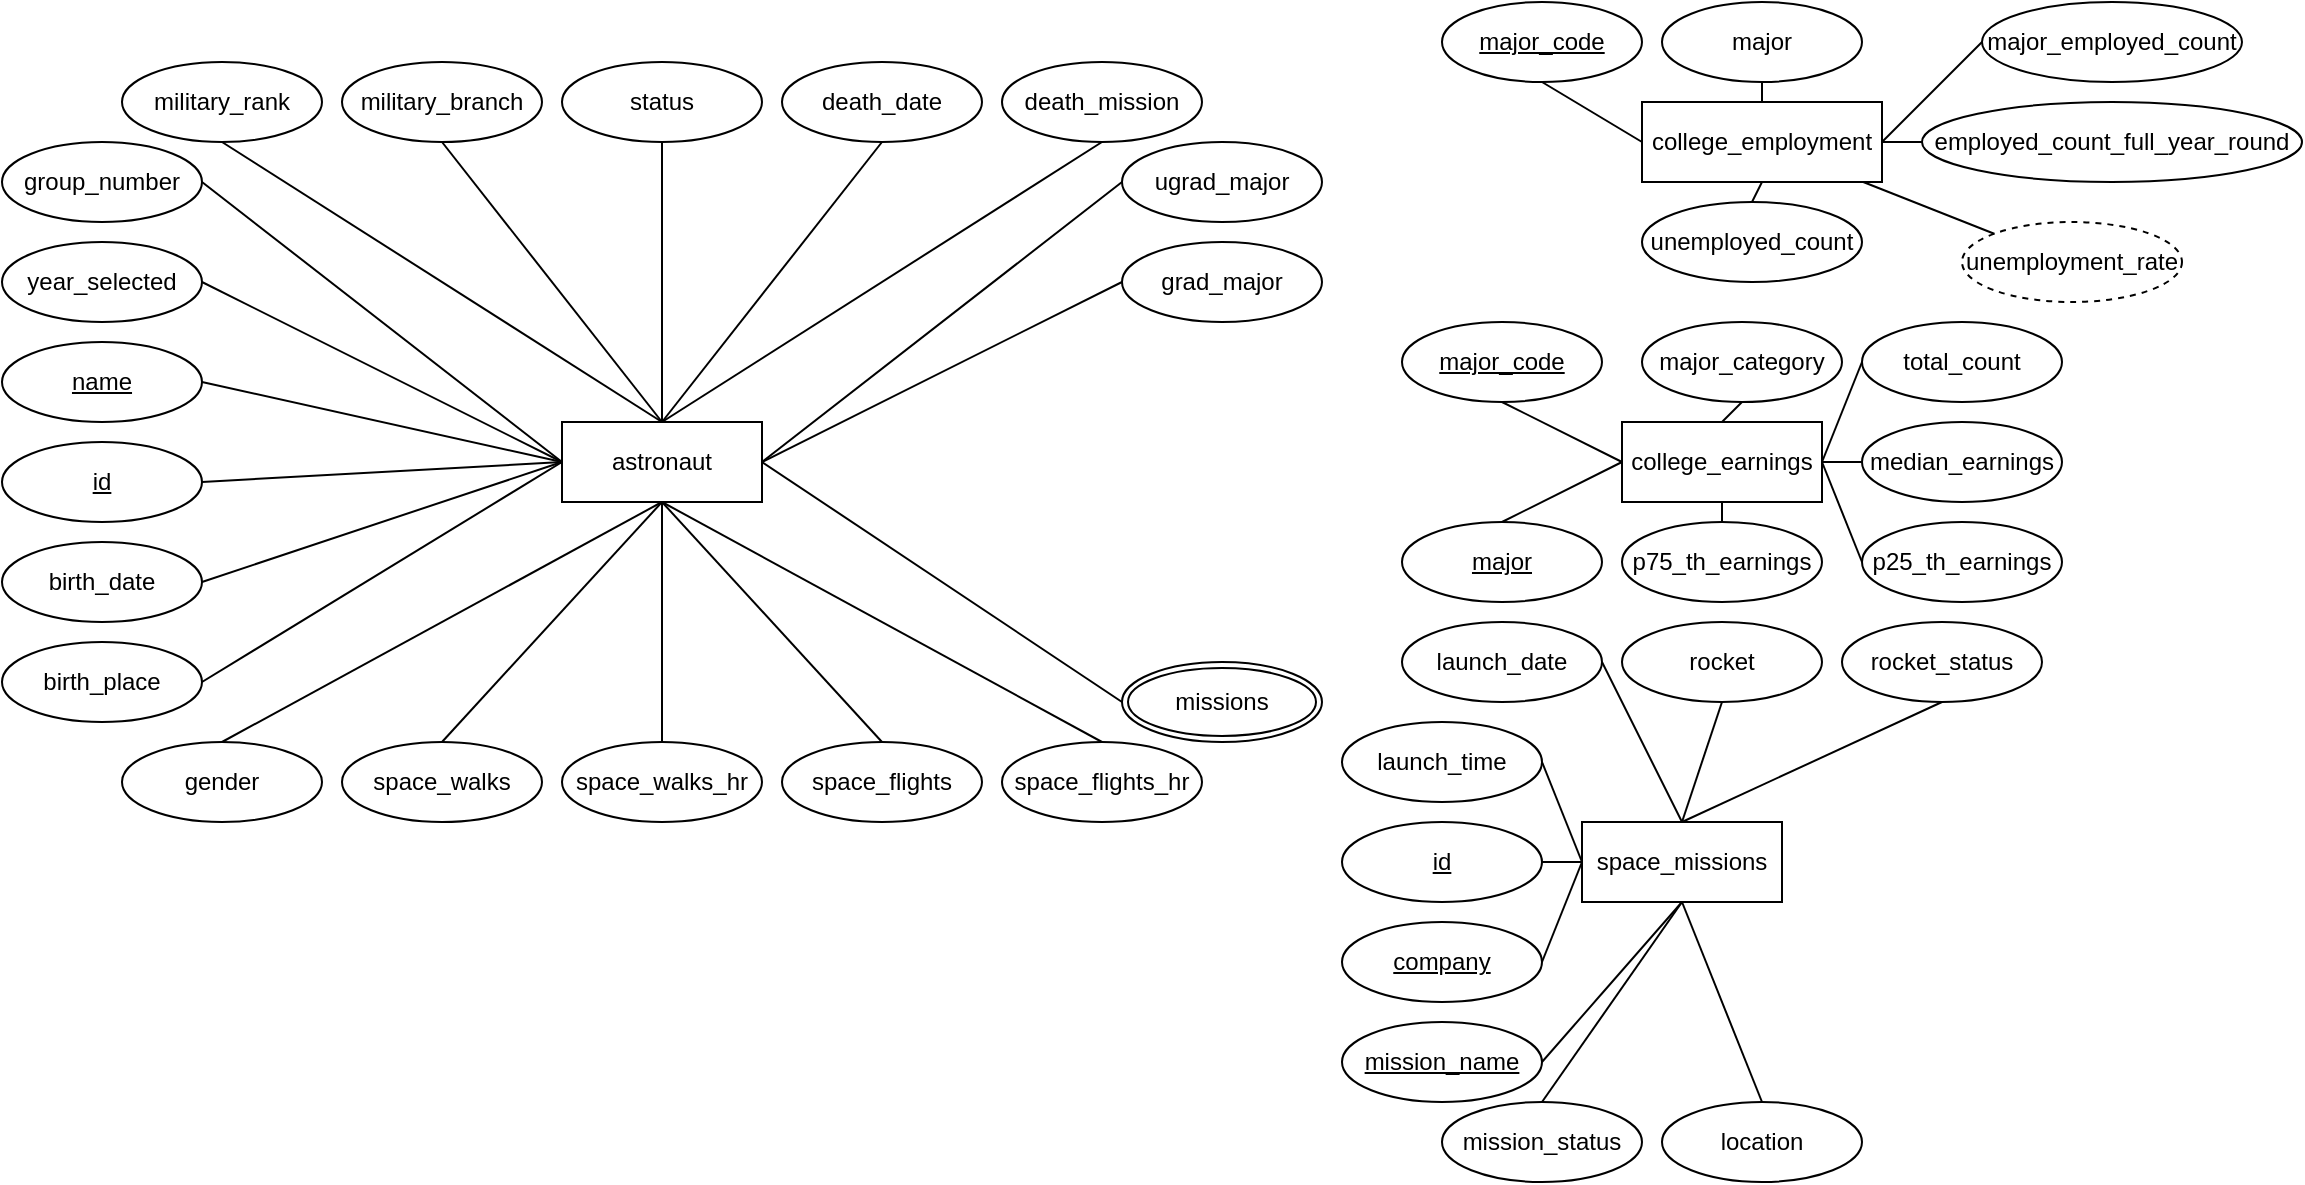 <mxfile>
    <diagram id="xz9cFhlIlYmgp_Yd1htF" name="Page-1">
        <mxGraphModel dx="784" dy="470" grid="1" gridSize="10" guides="1" tooltips="1" connect="1" arrows="1" fold="1" page="1" pageScale="1" pageWidth="850" pageHeight="1100" math="0" shadow="0">
            <root>
                <mxCell id="0"/>
                <mxCell id="1" parent="0"/>
                <mxCell id="2" value="astronaut" style="whiteSpace=wrap;html=1;align=center;" vertex="1" parent="1">
                    <mxGeometry x="340" y="220" width="100" height="40" as="geometry"/>
                </mxCell>
                <mxCell id="3" value="space_flights_hr" style="ellipse;whiteSpace=wrap;html=1;align=center;" vertex="1" parent="1">
                    <mxGeometry x="560" y="380" width="100" height="40" as="geometry"/>
                </mxCell>
                <mxCell id="4" value="military_branch" style="ellipse;whiteSpace=wrap;html=1;align=center;" vertex="1" parent="1">
                    <mxGeometry x="230" y="40" width="100" height="40" as="geometry"/>
                </mxCell>
                <mxCell id="5" value="space_walks" style="ellipse;whiteSpace=wrap;html=1;align=center;" vertex="1" parent="1">
                    <mxGeometry x="230" y="380" width="100" height="40" as="geometry"/>
                </mxCell>
                <mxCell id="6" value="death_mission" style="ellipse;whiteSpace=wrap;html=1;align=center;" vertex="1" parent="1">
                    <mxGeometry x="560" y="40" width="100" height="40" as="geometry"/>
                </mxCell>
                <mxCell id="7" value="death_date" style="ellipse;whiteSpace=wrap;html=1;align=center;" vertex="1" parent="1">
                    <mxGeometry x="450" y="40" width="100" height="40" as="geometry"/>
                </mxCell>
                <mxCell id="8" value="space_walks_hr" style="ellipse;whiteSpace=wrap;html=1;align=center;" vertex="1" parent="1">
                    <mxGeometry x="340" y="380" width="100" height="40" as="geometry"/>
                </mxCell>
                <mxCell id="10" value="ugrad_major" style="ellipse;whiteSpace=wrap;html=1;align=center;" vertex="1" parent="1">
                    <mxGeometry x="620" y="80" width="100" height="40" as="geometry"/>
                </mxCell>
                <mxCell id="11" value="gender" style="ellipse;whiteSpace=wrap;html=1;align=center;" vertex="1" parent="1">
                    <mxGeometry x="120" y="380" width="100" height="40" as="geometry"/>
                </mxCell>
                <mxCell id="12" value="year_selected" style="ellipse;whiteSpace=wrap;html=1;align=center;" vertex="1" parent="1">
                    <mxGeometry x="60" y="130" width="100" height="40" as="geometry"/>
                </mxCell>
                <mxCell id="13" value="military_rank" style="ellipse;whiteSpace=wrap;html=1;align=center;" vertex="1" parent="1">
                    <mxGeometry x="120" y="40" width="100" height="40" as="geometry"/>
                </mxCell>
                <mxCell id="14" value="birth_date" style="ellipse;whiteSpace=wrap;html=1;align=center;" vertex="1" parent="1">
                    <mxGeometry x="60" y="280" width="100" height="40" as="geometry"/>
                </mxCell>
                <mxCell id="15" value="grad_major" style="ellipse;whiteSpace=wrap;html=1;align=center;" vertex="1" parent="1">
                    <mxGeometry x="620" y="130" width="100" height="40" as="geometry"/>
                </mxCell>
                <mxCell id="16" value="birth_place" style="ellipse;whiteSpace=wrap;html=1;align=center;" vertex="1" parent="1">
                    <mxGeometry x="60" y="330" width="100" height="40" as="geometry"/>
                </mxCell>
                <mxCell id="17" value="group_number" style="ellipse;whiteSpace=wrap;html=1;align=center;" vertex="1" parent="1">
                    <mxGeometry x="60" y="80" width="100" height="40" as="geometry"/>
                </mxCell>
                <mxCell id="18" value="status" style="ellipse;whiteSpace=wrap;html=1;align=center;" vertex="1" parent="1">
                    <mxGeometry x="340" y="40" width="100" height="40" as="geometry"/>
                </mxCell>
                <mxCell id="19" value="space_flights" style="ellipse;whiteSpace=wrap;html=1;align=center;" vertex="1" parent="1">
                    <mxGeometry x="450" y="380" width="100" height="40" as="geometry"/>
                </mxCell>
                <mxCell id="20" value="&lt;u&gt;name&lt;/u&gt;" style="ellipse;whiteSpace=wrap;html=1;align=center;" vertex="1" parent="1">
                    <mxGeometry x="60" y="180" width="100" height="40" as="geometry"/>
                </mxCell>
                <mxCell id="21" value="&lt;u&gt;id&lt;/u&gt;" style="ellipse;whiteSpace=wrap;html=1;align=center;" vertex="1" parent="1">
                    <mxGeometry x="60" y="230" width="100" height="40" as="geometry"/>
                </mxCell>
                <mxCell id="23" value="missions" style="ellipse;shape=doubleEllipse;margin=3;whiteSpace=wrap;html=1;align=center;" vertex="1" parent="1">
                    <mxGeometry x="620" y="340" width="100" height="40" as="geometry"/>
                </mxCell>
                <mxCell id="24" value="" style="endArrow=none;html=1;rounded=0;entryX=0;entryY=0.5;entryDx=0;entryDy=0;exitX=1;exitY=0.5;exitDx=0;exitDy=0;" edge="1" parent="1" source="21" target="2">
                    <mxGeometry relative="1" as="geometry">
                        <mxPoint x="290" y="190" as="sourcePoint"/>
                        <mxPoint x="450" y="190" as="targetPoint"/>
                    </mxGeometry>
                </mxCell>
                <mxCell id="25" value="" style="endArrow=none;html=1;rounded=0;entryX=0;entryY=0.5;entryDx=0;entryDy=0;exitX=1;exitY=0.5;exitDx=0;exitDy=0;" edge="1" parent="1" source="20" target="2">
                    <mxGeometry relative="1" as="geometry">
                        <mxPoint x="280" y="200" as="sourcePoint"/>
                        <mxPoint x="440" y="200" as="targetPoint"/>
                    </mxGeometry>
                </mxCell>
                <mxCell id="27" value="" style="endArrow=none;html=1;rounded=0;entryX=0;entryY=0.5;entryDx=0;entryDy=0;exitX=1;exitY=0.5;exitDx=0;exitDy=0;" edge="1" parent="1" source="12" target="2">
                    <mxGeometry relative="1" as="geometry">
                        <mxPoint x="240" y="170" as="sourcePoint"/>
                        <mxPoint x="400" y="170" as="targetPoint"/>
                    </mxGeometry>
                </mxCell>
                <mxCell id="28" value="" style="endArrow=none;html=1;rounded=0;exitX=1;exitY=0.5;exitDx=0;exitDy=0;entryX=0;entryY=0.5;entryDx=0;entryDy=0;" edge="1" parent="1" source="17" target="2">
                    <mxGeometry relative="1" as="geometry">
                        <mxPoint x="200" y="110" as="sourcePoint"/>
                        <mxPoint x="360" y="110" as="targetPoint"/>
                    </mxGeometry>
                </mxCell>
                <mxCell id="29" value="" style="endArrow=none;html=1;rounded=0;exitX=1;exitY=0.5;exitDx=0;exitDy=0;entryX=0;entryY=0.5;entryDx=0;entryDy=0;" edge="1" parent="1" source="14" target="2">
                    <mxGeometry relative="1" as="geometry">
                        <mxPoint x="250" y="140" as="sourcePoint"/>
                        <mxPoint x="410" y="140" as="targetPoint"/>
                    </mxGeometry>
                </mxCell>
                <mxCell id="30" value="" style="endArrow=none;html=1;rounded=0;exitX=1;exitY=0.5;exitDx=0;exitDy=0;entryX=0;entryY=0.5;entryDx=0;entryDy=0;" edge="1" parent="1" source="16" target="2">
                    <mxGeometry relative="1" as="geometry">
                        <mxPoint x="210" y="310" as="sourcePoint"/>
                        <mxPoint x="370" y="310" as="targetPoint"/>
                    </mxGeometry>
                </mxCell>
                <mxCell id="31" value="" style="endArrow=none;html=1;rounded=0;exitX=0.5;exitY=1;exitDx=0;exitDy=0;entryX=0.5;entryY=0;entryDx=0;entryDy=0;" edge="1" parent="1" source="13" target="2">
                    <mxGeometry relative="1" as="geometry">
                        <mxPoint x="260" y="130" as="sourcePoint"/>
                        <mxPoint x="420" y="130" as="targetPoint"/>
                    </mxGeometry>
                </mxCell>
                <mxCell id="32" value="" style="endArrow=none;html=1;rounded=0;exitX=0.5;exitY=0;exitDx=0;exitDy=0;entryX=0.5;entryY=1;entryDx=0;entryDy=0;" edge="1" parent="1" source="11" target="2">
                    <mxGeometry relative="1" as="geometry">
                        <mxPoint x="290" y="110" as="sourcePoint"/>
                        <mxPoint x="450" y="110" as="targetPoint"/>
                    </mxGeometry>
                </mxCell>
                <mxCell id="33" value="" style="endArrow=none;html=1;rounded=0;exitX=0.5;exitY=1;exitDx=0;exitDy=0;entryX=0.5;entryY=0;entryDx=0;entryDy=0;" edge="1" parent="1" source="4" target="2">
                    <mxGeometry relative="1" as="geometry">
                        <mxPoint x="320" y="140" as="sourcePoint"/>
                        <mxPoint x="480" y="140" as="targetPoint"/>
                    </mxGeometry>
                </mxCell>
                <mxCell id="34" value="" style="endArrow=none;html=1;rounded=0;exitX=0.5;exitY=1;exitDx=0;exitDy=0;entryX=0.5;entryY=0;entryDx=0;entryDy=0;" edge="1" parent="1" source="18" target="2">
                    <mxGeometry relative="1" as="geometry">
                        <mxPoint x="400" y="160" as="sourcePoint"/>
                        <mxPoint x="560" y="160" as="targetPoint"/>
                    </mxGeometry>
                </mxCell>
                <mxCell id="36" value="" style="endArrow=none;html=1;rounded=0;exitX=0.5;exitY=1;exitDx=0;exitDy=0;entryX=0.5;entryY=0;entryDx=0;entryDy=0;" edge="1" parent="1" source="7" target="2">
                    <mxGeometry relative="1" as="geometry">
                        <mxPoint x="420" y="170" as="sourcePoint"/>
                        <mxPoint x="580" y="170" as="targetPoint"/>
                    </mxGeometry>
                </mxCell>
                <mxCell id="37" value="" style="endArrow=none;html=1;rounded=0;entryX=0.5;entryY=1;entryDx=0;entryDy=0;exitX=0.5;exitY=0;exitDx=0;exitDy=0;" edge="1" parent="1" source="2" target="6">
                    <mxGeometry relative="1" as="geometry">
                        <mxPoint x="430" y="180" as="sourcePoint"/>
                        <mxPoint x="590" y="180" as="targetPoint"/>
                    </mxGeometry>
                </mxCell>
                <mxCell id="38" value="" style="endArrow=none;html=1;rounded=0;exitX=0.5;exitY=0;exitDx=0;exitDy=0;entryX=0.5;entryY=1;entryDx=0;entryDy=0;" edge="1" parent="1" source="5" target="2">
                    <mxGeometry relative="1" as="geometry">
                        <mxPoint x="290" y="340" as="sourcePoint"/>
                        <mxPoint x="400" y="310" as="targetPoint"/>
                    </mxGeometry>
                </mxCell>
                <mxCell id="39" value="" style="endArrow=none;html=1;rounded=0;exitX=0.5;exitY=0;exitDx=0;exitDy=0;entryX=0.5;entryY=1;entryDx=0;entryDy=0;" edge="1" parent="1" source="8" target="2">
                    <mxGeometry relative="1" as="geometry">
                        <mxPoint x="360" y="330" as="sourcePoint"/>
                        <mxPoint x="520" y="330" as="targetPoint"/>
                    </mxGeometry>
                </mxCell>
                <mxCell id="40" value="" style="endArrow=none;html=1;rounded=0;exitX=0.5;exitY=0;exitDx=0;exitDy=0;entryX=0.5;entryY=1;entryDx=0;entryDy=0;" edge="1" parent="1" source="19" target="2">
                    <mxGeometry relative="1" as="geometry">
                        <mxPoint x="410" y="290" as="sourcePoint"/>
                        <mxPoint x="570" y="290" as="targetPoint"/>
                    </mxGeometry>
                </mxCell>
                <mxCell id="41" value="" style="endArrow=none;html=1;rounded=0;exitX=0.5;exitY=1;exitDx=0;exitDy=0;entryX=0.5;entryY=0;entryDx=0;entryDy=0;" edge="1" parent="1" source="2" target="3">
                    <mxGeometry relative="1" as="geometry">
                        <mxPoint x="470" y="280" as="sourcePoint"/>
                        <mxPoint x="630" y="280" as="targetPoint"/>
                    </mxGeometry>
                </mxCell>
                <mxCell id="42" value="" style="endArrow=none;html=1;rounded=0;entryX=0;entryY=0.5;entryDx=0;entryDy=0;exitX=1;exitY=0.5;exitDx=0;exitDy=0;" edge="1" parent="1" source="2" target="10">
                    <mxGeometry relative="1" as="geometry">
                        <mxPoint x="440" y="230" as="sourcePoint"/>
                        <mxPoint x="600" y="230" as="targetPoint"/>
                    </mxGeometry>
                </mxCell>
                <mxCell id="43" value="" style="endArrow=none;html=1;rounded=0;entryX=0;entryY=0.5;entryDx=0;entryDy=0;exitX=1;exitY=0.5;exitDx=0;exitDy=0;" edge="1" parent="1" source="2" target="15">
                    <mxGeometry relative="1" as="geometry">
                        <mxPoint x="460" y="240" as="sourcePoint"/>
                        <mxPoint x="620" y="240" as="targetPoint"/>
                    </mxGeometry>
                </mxCell>
                <mxCell id="44" value="" style="endArrow=none;html=1;rounded=0;entryX=0;entryY=0.5;entryDx=0;entryDy=0;exitX=1;exitY=0.5;exitDx=0;exitDy=0;" edge="1" parent="1" source="2" target="23">
                    <mxGeometry relative="1" as="geometry">
                        <mxPoint x="500" y="260" as="sourcePoint"/>
                        <mxPoint x="660" y="260" as="targetPoint"/>
                    </mxGeometry>
                </mxCell>
                <mxCell id="45" value="space_missions" style="whiteSpace=wrap;html=1;align=center;" vertex="1" parent="1">
                    <mxGeometry x="850" y="420" width="100" height="40" as="geometry"/>
                </mxCell>
                <mxCell id="46" value="&lt;u&gt;id&lt;/u&gt;" style="ellipse;whiteSpace=wrap;html=1;align=center;" vertex="1" parent="1">
                    <mxGeometry x="730" y="420" width="100" height="40" as="geometry"/>
                </mxCell>
                <mxCell id="47" value="mission_status" style="ellipse;whiteSpace=wrap;html=1;align=center;" vertex="1" parent="1">
                    <mxGeometry x="780" y="560" width="100" height="40" as="geometry"/>
                </mxCell>
                <mxCell id="48" value="&lt;u&gt;mission_name&lt;/u&gt;" style="ellipse;whiteSpace=wrap;html=1;align=center;" vertex="1" parent="1">
                    <mxGeometry x="730" y="520" width="100" height="40" as="geometry"/>
                </mxCell>
                <mxCell id="49" value="launch_date" style="ellipse;whiteSpace=wrap;html=1;align=center;" vertex="1" parent="1">
                    <mxGeometry x="760" y="320" width="100" height="40" as="geometry"/>
                </mxCell>
                <mxCell id="50" value="launch_time" style="ellipse;whiteSpace=wrap;html=1;align=center;" vertex="1" parent="1">
                    <mxGeometry x="730" y="370" width="100" height="40" as="geometry"/>
                </mxCell>
                <mxCell id="51" value="rocket_status" style="ellipse;whiteSpace=wrap;html=1;align=center;" vertex="1" parent="1">
                    <mxGeometry x="980" y="320" width="100" height="40" as="geometry"/>
                </mxCell>
                <mxCell id="52" value="&lt;u&gt;company&lt;/u&gt;" style="ellipse;whiteSpace=wrap;html=1;align=center;" vertex="1" parent="1">
                    <mxGeometry x="730" y="470" width="100" height="40" as="geometry"/>
                </mxCell>
                <mxCell id="53" value="rocket" style="ellipse;whiteSpace=wrap;html=1;align=center;" vertex="1" parent="1">
                    <mxGeometry x="870" y="320" width="100" height="40" as="geometry"/>
                </mxCell>
                <mxCell id="54" value="location" style="ellipse;whiteSpace=wrap;html=1;align=center;" vertex="1" parent="1">
                    <mxGeometry x="890" y="560" width="100" height="40" as="geometry"/>
                </mxCell>
                <mxCell id="55" value="college_earnings" style="whiteSpace=wrap;html=1;align=center;" vertex="1" parent="1">
                    <mxGeometry x="870" y="220" width="100" height="40" as="geometry"/>
                </mxCell>
                <mxCell id="56" value="major_category" style="ellipse;whiteSpace=wrap;html=1;align=center;" vertex="1" parent="1">
                    <mxGeometry x="880" y="170" width="100" height="40" as="geometry"/>
                </mxCell>
                <mxCell id="57" value="p75_th_earnings" style="ellipse;whiteSpace=wrap;html=1;align=center;" vertex="1" parent="1">
                    <mxGeometry x="870" y="270" width="100" height="40" as="geometry"/>
                </mxCell>
                <mxCell id="58" value="&lt;u&gt;major_code&lt;/u&gt;" style="ellipse;whiteSpace=wrap;html=1;align=center;" vertex="1" parent="1">
                    <mxGeometry x="760" y="170" width="100" height="40" as="geometry"/>
                </mxCell>
                <mxCell id="59" value="&lt;u&gt;major&lt;/u&gt;" style="ellipse;whiteSpace=wrap;html=1;align=center;" vertex="1" parent="1">
                    <mxGeometry x="760" y="270" width="100" height="40" as="geometry"/>
                </mxCell>
                <mxCell id="60" value="median_earnings" style="ellipse;whiteSpace=wrap;html=1;align=center;" vertex="1" parent="1">
                    <mxGeometry x="990" y="220" width="100" height="40" as="geometry"/>
                </mxCell>
                <mxCell id="61" value="total_count" style="ellipse;whiteSpace=wrap;html=1;align=center;" vertex="1" parent="1">
                    <mxGeometry x="990" y="170" width="100" height="40" as="geometry"/>
                </mxCell>
                <mxCell id="62" value="p25_th_earnings" style="ellipse;whiteSpace=wrap;html=1;align=center;" vertex="1" parent="1">
                    <mxGeometry x="990" y="270" width="100" height="40" as="geometry"/>
                </mxCell>
                <mxCell id="64" value="college_employment" style="whiteSpace=wrap;html=1;align=center;" vertex="1" parent="1">
                    <mxGeometry x="880" y="60" width="120" height="40" as="geometry"/>
                </mxCell>
                <mxCell id="65" value="major" style="ellipse;whiteSpace=wrap;html=1;align=center;" vertex="1" parent="1">
                    <mxGeometry x="890" y="10" width="100" height="40" as="geometry"/>
                </mxCell>
                <mxCell id="66" value="major_employed_count" style="ellipse;whiteSpace=wrap;html=1;align=center;" vertex="1" parent="1">
                    <mxGeometry x="1050" y="10" width="130" height="40" as="geometry"/>
                </mxCell>
                <mxCell id="67" value="&lt;u&gt;major_code&lt;/u&gt;" style="ellipse;whiteSpace=wrap;html=1;align=center;" vertex="1" parent="1">
                    <mxGeometry x="780" y="10" width="100" height="40" as="geometry"/>
                </mxCell>
                <mxCell id="68" value="employed_count_full_year_round" style="ellipse;whiteSpace=wrap;html=1;align=center;" vertex="1" parent="1">
                    <mxGeometry x="1020" y="60" width="190" height="40" as="geometry"/>
                </mxCell>
                <mxCell id="69" value="unemployed_count" style="ellipse;whiteSpace=wrap;html=1;align=center;" vertex="1" parent="1">
                    <mxGeometry x="880" y="110" width="110" height="40" as="geometry"/>
                </mxCell>
                <mxCell id="71" value="unemployment_rate" style="ellipse;whiteSpace=wrap;html=1;align=center;dashed=1;" vertex="1" parent="1">
                    <mxGeometry x="1040" y="120" width="110" height="40" as="geometry"/>
                </mxCell>
                <mxCell id="73" value="" style="endArrow=none;html=1;rounded=0;entryX=0;entryY=0.5;entryDx=0;entryDy=0;exitX=1;exitY=0.5;exitDx=0;exitDy=0;" edge="1" parent="1" source="46" target="45">
                    <mxGeometry relative="1" as="geometry">
                        <mxPoint x="860" y="500" as="sourcePoint"/>
                        <mxPoint x="1020" y="500" as="targetPoint"/>
                    </mxGeometry>
                </mxCell>
                <mxCell id="74" value="" style="endArrow=none;html=1;rounded=0;entryX=0;entryY=0.5;entryDx=0;entryDy=0;exitX=1;exitY=0.5;exitDx=0;exitDy=0;" edge="1" parent="1" source="52" target="45">
                    <mxGeometry relative="1" as="geometry">
                        <mxPoint x="840" y="500" as="sourcePoint"/>
                        <mxPoint x="1000" y="500" as="targetPoint"/>
                    </mxGeometry>
                </mxCell>
                <mxCell id="75" value="" style="endArrow=none;html=1;rounded=0;entryX=0.5;entryY=1;entryDx=0;entryDy=0;exitX=1;exitY=0.5;exitDx=0;exitDy=0;" edge="1" parent="1" source="48" target="45">
                    <mxGeometry relative="1" as="geometry">
                        <mxPoint x="920" y="530" as="sourcePoint"/>
                        <mxPoint x="890" y="490" as="targetPoint"/>
                    </mxGeometry>
                </mxCell>
                <mxCell id="76" value="" style="endArrow=none;html=1;rounded=0;entryX=0.5;entryY=1;entryDx=0;entryDy=0;exitX=0.5;exitY=0;exitDx=0;exitDy=0;" edge="1" parent="1" source="47" target="45">
                    <mxGeometry relative="1" as="geometry">
                        <mxPoint x="880" y="520" as="sourcePoint"/>
                        <mxPoint x="1040" y="520" as="targetPoint"/>
                    </mxGeometry>
                </mxCell>
                <mxCell id="77" value="" style="endArrow=none;html=1;rounded=0;entryX=0.5;entryY=1;entryDx=0;entryDy=0;exitX=0.5;exitY=0;exitDx=0;exitDy=0;" edge="1" parent="1" source="54" target="45">
                    <mxGeometry relative="1" as="geometry">
                        <mxPoint x="890" y="510" as="sourcePoint"/>
                        <mxPoint x="1050" y="510" as="targetPoint"/>
                    </mxGeometry>
                </mxCell>
                <mxCell id="78" value="" style="endArrow=none;html=1;rounded=0;entryX=1;entryY=0.5;entryDx=0;entryDy=0;exitX=0;exitY=0.5;exitDx=0;exitDy=0;" edge="1" parent="1" source="45" target="50">
                    <mxGeometry relative="1" as="geometry">
                        <mxPoint x="960" y="470" as="sourcePoint"/>
                        <mxPoint x="1120" y="470" as="targetPoint"/>
                    </mxGeometry>
                </mxCell>
                <mxCell id="79" value="" style="endArrow=none;html=1;rounded=0;exitX=1;exitY=0.5;exitDx=0;exitDy=0;entryX=0.5;entryY=0;entryDx=0;entryDy=0;" edge="1" parent="1" source="49" target="45">
                    <mxGeometry relative="1" as="geometry">
                        <mxPoint x="880" y="400" as="sourcePoint"/>
                        <mxPoint x="1040" y="400" as="targetPoint"/>
                    </mxGeometry>
                </mxCell>
                <mxCell id="80" value="" style="endArrow=none;html=1;rounded=0;entryX=0.5;entryY=1;entryDx=0;entryDy=0;exitX=0.5;exitY=0;exitDx=0;exitDy=0;" edge="1" parent="1" source="45" target="53">
                    <mxGeometry relative="1" as="geometry">
                        <mxPoint x="1000" y="400" as="sourcePoint"/>
                        <mxPoint x="1160" y="400" as="targetPoint"/>
                    </mxGeometry>
                </mxCell>
                <mxCell id="81" value="" style="endArrow=none;html=1;rounded=0;entryX=0.5;entryY=1;entryDx=0;entryDy=0;exitX=0.5;exitY=0;exitDx=0;exitDy=0;" edge="1" parent="1" source="45" target="51">
                    <mxGeometry relative="1" as="geometry">
                        <mxPoint x="940" y="400" as="sourcePoint"/>
                        <mxPoint x="1100" y="400" as="targetPoint"/>
                    </mxGeometry>
                </mxCell>
                <mxCell id="82" value="" style="endArrow=none;html=1;rounded=0;entryX=0.5;entryY=1;entryDx=0;entryDy=0;exitX=0;exitY=0.5;exitDx=0;exitDy=0;" edge="1" parent="1" source="55" target="58">
                    <mxGeometry relative="1" as="geometry">
                        <mxPoint x="610" y="240" as="sourcePoint"/>
                        <mxPoint x="770" y="240" as="targetPoint"/>
                    </mxGeometry>
                </mxCell>
                <mxCell id="83" value="" style="endArrow=none;html=1;rounded=0;entryX=0;entryY=0.5;entryDx=0;entryDy=0;exitX=0.5;exitY=0;exitDx=0;exitDy=0;" edge="1" parent="1" source="59" target="55">
                    <mxGeometry relative="1" as="geometry">
                        <mxPoint x="640" y="240" as="sourcePoint"/>
                        <mxPoint x="800" y="240" as="targetPoint"/>
                    </mxGeometry>
                </mxCell>
                <mxCell id="84" value="" style="endArrow=none;html=1;rounded=0;entryX=0.5;entryY=1;entryDx=0;entryDy=0;exitX=0.5;exitY=0;exitDx=0;exitDy=0;" edge="1" parent="1" source="57" target="55">
                    <mxGeometry relative="1" as="geometry">
                        <mxPoint x="590" y="270" as="sourcePoint"/>
                        <mxPoint x="750" y="270" as="targetPoint"/>
                    </mxGeometry>
                </mxCell>
                <mxCell id="85" value="" style="endArrow=none;html=1;rounded=0;exitX=1;exitY=0.5;exitDx=0;exitDy=0;entryX=0;entryY=0.5;entryDx=0;entryDy=0;" edge="1" parent="1" source="55" target="62">
                    <mxGeometry relative="1" as="geometry">
                        <mxPoint x="1150" y="370" as="sourcePoint"/>
                        <mxPoint x="1310" y="370" as="targetPoint"/>
                    </mxGeometry>
                </mxCell>
                <mxCell id="86" value="" style="endArrow=none;html=1;rounded=0;exitX=1;exitY=0.5;exitDx=0;exitDy=0;entryX=0;entryY=0.5;entryDx=0;entryDy=0;" edge="1" parent="1" source="55" target="60">
                    <mxGeometry relative="1" as="geometry">
                        <mxPoint x="1210" y="300" as="sourcePoint"/>
                        <mxPoint x="1370" y="300" as="targetPoint"/>
                    </mxGeometry>
                </mxCell>
                <mxCell id="87" value="" style="endArrow=none;html=1;rounded=0;exitX=0.5;exitY=0;exitDx=0;exitDy=0;entryX=0.5;entryY=1;entryDx=0;entryDy=0;" edge="1" parent="1" source="55" target="56">
                    <mxGeometry relative="1" as="geometry">
                        <mxPoint x="1120" y="240" as="sourcePoint"/>
                        <mxPoint x="1280" y="240" as="targetPoint"/>
                    </mxGeometry>
                </mxCell>
                <mxCell id="88" value="" style="endArrow=none;html=1;rounded=0;exitX=1;exitY=0.5;exitDx=0;exitDy=0;entryX=0;entryY=0.5;entryDx=0;entryDy=0;" edge="1" parent="1" source="55" target="61">
                    <mxGeometry relative="1" as="geometry">
                        <mxPoint x="1120" y="280" as="sourcePoint"/>
                        <mxPoint x="1280" y="280" as="targetPoint"/>
                    </mxGeometry>
                </mxCell>
                <mxCell id="89" value="" style="endArrow=none;html=1;rounded=0;entryX=0.5;entryY=1;entryDx=0;entryDy=0;exitX=0;exitY=0.5;exitDx=0;exitDy=0;" edge="1" parent="1" source="64" target="67">
                    <mxGeometry relative="1" as="geometry">
                        <mxPoint x="750" y="100" as="sourcePoint"/>
                        <mxPoint x="910" y="100" as="targetPoint"/>
                    </mxGeometry>
                </mxCell>
                <mxCell id="90" value="" style="endArrow=none;html=1;rounded=0;entryX=0.5;entryY=0;entryDx=0;entryDy=0;exitX=0.5;exitY=1;exitDx=0;exitDy=0;" edge="1" parent="1" source="64" target="69">
                    <mxGeometry relative="1" as="geometry">
                        <mxPoint x="750" y="110" as="sourcePoint"/>
                        <mxPoint x="910" y="110" as="targetPoint"/>
                    </mxGeometry>
                </mxCell>
                <mxCell id="91" value="" style="endArrow=none;html=1;rounded=0;entryX=0.5;entryY=1;entryDx=0;entryDy=0;exitX=0.5;exitY=0;exitDx=0;exitDy=0;" edge="1" parent="1" source="64" target="65">
                    <mxGeometry relative="1" as="geometry">
                        <mxPoint x="760" y="120" as="sourcePoint"/>
                        <mxPoint x="920" y="120" as="targetPoint"/>
                    </mxGeometry>
                </mxCell>
                <mxCell id="92" value="" style="endArrow=none;html=1;rounded=0;entryX=0;entryY=0.5;entryDx=0;entryDy=0;exitX=1;exitY=0.5;exitDx=0;exitDy=0;" edge="1" parent="1" source="64" target="66">
                    <mxGeometry relative="1" as="geometry">
                        <mxPoint x="750" y="110" as="sourcePoint"/>
                        <mxPoint x="910" y="110" as="targetPoint"/>
                    </mxGeometry>
                </mxCell>
                <mxCell id="93" value="" style="endArrow=none;html=1;rounded=0;entryX=0;entryY=0.5;entryDx=0;entryDy=0;exitX=1;exitY=0.5;exitDx=0;exitDy=0;" edge="1" parent="1" source="64" target="68">
                    <mxGeometry relative="1" as="geometry">
                        <mxPoint x="750" y="120" as="sourcePoint"/>
                        <mxPoint x="910" y="120" as="targetPoint"/>
                    </mxGeometry>
                </mxCell>
                <mxCell id="94" value="" style="endArrow=none;html=1;rounded=0;entryX=0;entryY=0;entryDx=0;entryDy=0;" edge="1" parent="1" source="64" target="71">
                    <mxGeometry relative="1" as="geometry">
                        <mxPoint x="1120" y="170" as="sourcePoint"/>
                        <mxPoint x="1160" y="140" as="targetPoint"/>
                    </mxGeometry>
                </mxCell>
            </root>
        </mxGraphModel>
    </diagram>
</mxfile>